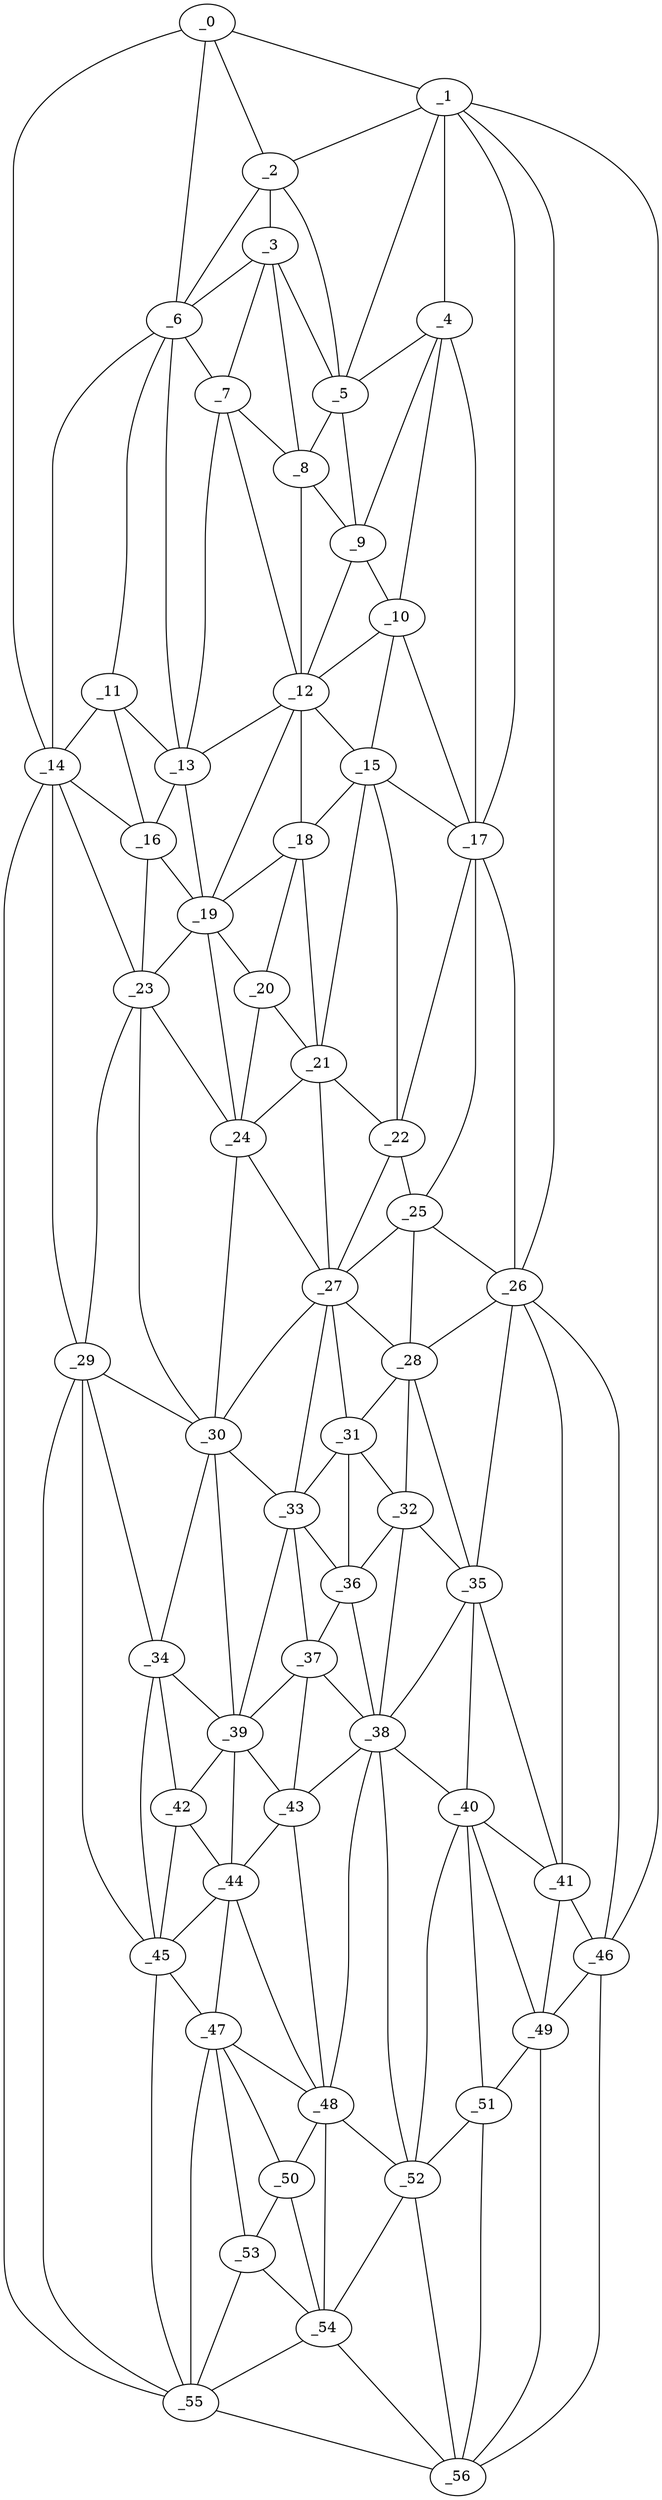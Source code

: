 graph "obj31__30.gxl" {
	_0	 [x=6,
		y=37];
	_1	 [x=7,
		y=87];
	_0 -- _1	 [valence=1];
	_2	 [x=8,
		y=46];
	_0 -- _2	 [valence=2];
	_6	 [x=21,
		y=34];
	_0 -- _6	 [valence=1];
	_14	 [x=35,
		y=23];
	_0 -- _14	 [valence=1];
	_1 -- _2	 [valence=1];
	_4	 [x=14,
		y=79];
	_1 -- _4	 [valence=2];
	_5	 [x=15,
		y=68];
	_1 -- _5	 [valence=2];
	_17	 [x=41,
		y=78];
	_1 -- _17	 [valence=1];
	_26	 [x=61,
		y=86];
	_1 -- _26	 [valence=2];
	_46	 [x=100,
		y=104];
	_1 -- _46	 [valence=1];
	_3	 [x=11,
		y=49];
	_2 -- _3	 [valence=2];
	_2 -- _5	 [valence=1];
	_2 -- _6	 [valence=1];
	_3 -- _5	 [valence=2];
	_3 -- _6	 [valence=2];
	_7	 [x=25,
		y=48];
	_3 -- _7	 [valence=1];
	_8	 [x=25,
		y=53];
	_3 -- _8	 [valence=2];
	_4 -- _5	 [valence=1];
	_9	 [x=25,
		y=70];
	_4 -- _9	 [valence=2];
	_10	 [x=30,
		y=71];
	_4 -- _10	 [valence=2];
	_4 -- _17	 [valence=2];
	_5 -- _8	 [valence=1];
	_5 -- _9	 [valence=1];
	_6 -- _7	 [valence=2];
	_11	 [x=32,
		y=31];
	_6 -- _11	 [valence=1];
	_13	 [x=34,
		y=39];
	_6 -- _13	 [valence=2];
	_6 -- _14	 [valence=2];
	_7 -- _8	 [valence=2];
	_12	 [x=33,
		y=55];
	_7 -- _12	 [valence=2];
	_7 -- _13	 [valence=2];
	_8 -- _9	 [valence=2];
	_8 -- _12	 [valence=2];
	_9 -- _10	 [valence=2];
	_9 -- _12	 [valence=2];
	_10 -- _12	 [valence=2];
	_15	 [x=39,
		y=69];
	_10 -- _15	 [valence=2];
	_10 -- _17	 [valence=1];
	_11 -- _13	 [valence=2];
	_11 -- _14	 [valence=1];
	_16	 [x=41,
		y=32];
	_11 -- _16	 [valence=2];
	_12 -- _13	 [valence=2];
	_12 -- _15	 [valence=1];
	_18	 [x=42,
		y=57];
	_12 -- _18	 [valence=2];
	_19	 [x=44,
		y=52];
	_12 -- _19	 [valence=1];
	_13 -- _16	 [valence=2];
	_13 -- _19	 [valence=2];
	_14 -- _16	 [valence=2];
	_23	 [x=54,
		y=34];
	_14 -- _23	 [valence=1];
	_29	 [x=67,
		y=30];
	_14 -- _29	 [valence=2];
	_55	 [x=125,
		y=39];
	_14 -- _55	 [valence=1];
	_15 -- _17	 [valence=1];
	_15 -- _18	 [valence=2];
	_21	 [x=50,
		y=62];
	_15 -- _21	 [valence=2];
	_22	 [x=50,
		y=70];
	_15 -- _22	 [valence=2];
	_16 -- _19	 [valence=1];
	_16 -- _23	 [valence=2];
	_17 -- _22	 [valence=2];
	_25	 [x=57,
		y=77];
	_17 -- _25	 [valence=1];
	_17 -- _26	 [valence=1];
	_18 -- _19	 [valence=1];
	_20	 [x=50,
		y=54];
	_18 -- _20	 [valence=2];
	_18 -- _21	 [valence=2];
	_19 -- _20	 [valence=2];
	_19 -- _23	 [valence=2];
	_24	 [x=55,
		y=52];
	_19 -- _24	 [valence=2];
	_20 -- _21	 [valence=2];
	_20 -- _24	 [valence=2];
	_21 -- _22	 [valence=2];
	_21 -- _24	 [valence=2];
	_27	 [x=62,
		y=60];
	_21 -- _27	 [valence=2];
	_22 -- _25	 [valence=1];
	_22 -- _27	 [valence=2];
	_23 -- _24	 [valence=1];
	_23 -- _29	 [valence=2];
	_30	 [x=73,
		y=38];
	_23 -- _30	 [valence=2];
	_24 -- _27	 [valence=2];
	_24 -- _30	 [valence=1];
	_25 -- _26	 [valence=2];
	_25 -- _27	 [valence=2];
	_28	 [x=66,
		y=78];
	_25 -- _28	 [valence=1];
	_26 -- _28	 [valence=2];
	_35	 [x=80,
		y=81];
	_26 -- _35	 [valence=2];
	_41	 [x=91,
		y=96];
	_26 -- _41	 [valence=2];
	_26 -- _46	 [valence=2];
	_27 -- _28	 [valence=1];
	_27 -- _30	 [valence=2];
	_31	 [x=73,
		y=67];
	_27 -- _31	 [valence=1];
	_33	 [x=78,
		y=61];
	_27 -- _33	 [valence=2];
	_28 -- _31	 [valence=1];
	_32	 [x=74,
		y=75];
	_28 -- _32	 [valence=2];
	_28 -- _35	 [valence=1];
	_29 -- _30	 [valence=1];
	_34	 [x=80,
		y=35];
	_29 -- _34	 [valence=2];
	_45	 [x=100,
		y=38];
	_29 -- _45	 [valence=2];
	_29 -- _55	 [valence=1];
	_30 -- _33	 [valence=2];
	_30 -- _34	 [valence=1];
	_39	 [x=89,
		y=40];
	_30 -- _39	 [valence=2];
	_31 -- _32	 [valence=1];
	_31 -- _33	 [valence=2];
	_36	 [x=83,
		y=64];
	_31 -- _36	 [valence=2];
	_32 -- _35	 [valence=2];
	_32 -- _36	 [valence=2];
	_38	 [x=88,
		y=78];
	_32 -- _38	 [valence=2];
	_33 -- _36	 [valence=2];
	_37	 [x=86,
		y=60];
	_33 -- _37	 [valence=2];
	_33 -- _39	 [valence=2];
	_34 -- _39	 [valence=2];
	_42	 [x=95,
		y=39];
	_34 -- _42	 [valence=2];
	_34 -- _45	 [valence=2];
	_35 -- _38	 [valence=1];
	_40	 [x=91,
		y=83];
	_35 -- _40	 [valence=2];
	_35 -- _41	 [valence=2];
	_36 -- _37	 [valence=2];
	_36 -- _38	 [valence=1];
	_37 -- _38	 [valence=2];
	_37 -- _39	 [valence=1];
	_43	 [x=96,
		y=55];
	_37 -- _43	 [valence=2];
	_38 -- _40	 [valence=2];
	_38 -- _43	 [valence=2];
	_48	 [x=107,
		y=55];
	_38 -- _48	 [valence=2];
	_52	 [x=118,
		y=76];
	_38 -- _52	 [valence=2];
	_39 -- _42	 [valence=2];
	_39 -- _43	 [valence=2];
	_44	 [x=98,
		y=48];
	_39 -- _44	 [valence=2];
	_40 -- _41	 [valence=1];
	_49	 [x=113,
		y=93];
	_40 -- _49	 [valence=1];
	_51	 [x=116,
		y=85];
	_40 -- _51	 [valence=2];
	_40 -- _52	 [valence=2];
	_41 -- _46	 [valence=2];
	_41 -- _49	 [valence=2];
	_42 -- _44	 [valence=2];
	_42 -- _45	 [valence=2];
	_43 -- _44	 [valence=2];
	_43 -- _48	 [valence=1];
	_44 -- _45	 [valence=2];
	_47	 [x=104,
		y=43];
	_44 -- _47	 [valence=2];
	_44 -- _48	 [valence=2];
	_45 -- _47	 [valence=1];
	_45 -- _55	 [valence=1];
	_46 -- _49	 [valence=2];
	_56	 [x=125,
		y=89];
	_46 -- _56	 [valence=1];
	_47 -- _48	 [valence=1];
	_50	 [x=114,
		y=51];
	_47 -- _50	 [valence=2];
	_53	 [x=119,
		y=47];
	_47 -- _53	 [valence=2];
	_47 -- _55	 [valence=2];
	_48 -- _50	 [valence=1];
	_48 -- _52	 [valence=2];
	_54	 [x=120,
		y=61];
	_48 -- _54	 [valence=2];
	_49 -- _51	 [valence=2];
	_49 -- _56	 [valence=2];
	_50 -- _53	 [valence=1];
	_50 -- _54	 [valence=2];
	_51 -- _52	 [valence=2];
	_51 -- _56	 [valence=2];
	_52 -- _54	 [valence=2];
	_52 -- _56	 [valence=2];
	_53 -- _54	 [valence=2];
	_53 -- _55	 [valence=1];
	_54 -- _55	 [valence=1];
	_54 -- _56	 [valence=1];
	_55 -- _56	 [valence=1];
}
